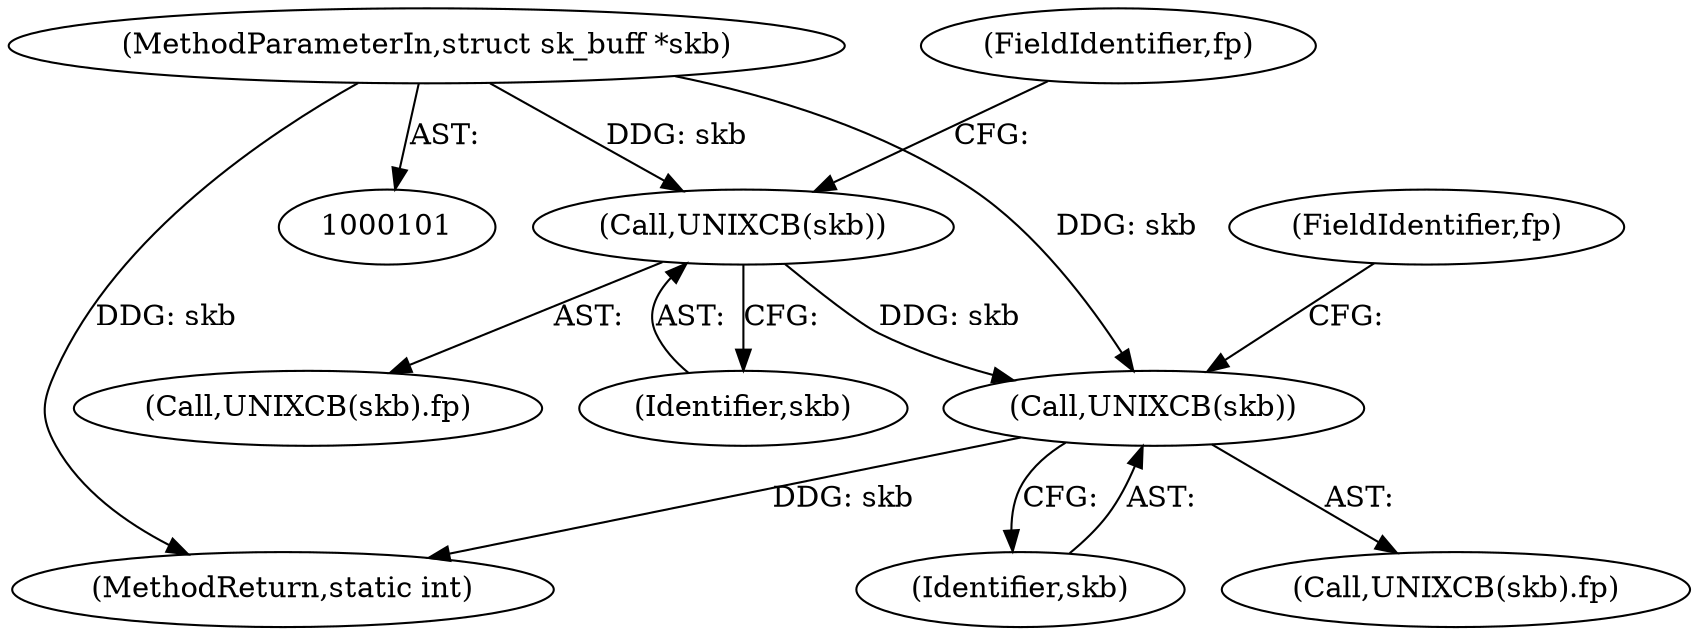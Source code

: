 digraph "0_linux_415e3d3e90ce9e18727e8843ae343eda5a58fad6_2@pointer" {
"1000180" [label="(Call,UNIXCB(skb))"];
"1000170" [label="(Call,UNIXCB(skb))"];
"1000103" [label="(MethodParameterIn,struct sk_buff *skb)"];
"1000182" [label="(FieldIdentifier,fp)"];
"1000179" [label="(Call,UNIXCB(skb).fp)"];
"1000180" [label="(Call,UNIXCB(skb))"];
"1000170" [label="(Call,UNIXCB(skb))"];
"1000171" [label="(Identifier,skb)"];
"1000103" [label="(MethodParameterIn,struct sk_buff *skb)"];
"1000172" [label="(FieldIdentifier,fp)"];
"1000216" [label="(MethodReturn,static int)"];
"1000169" [label="(Call,UNIXCB(skb).fp)"];
"1000181" [label="(Identifier,skb)"];
"1000180" -> "1000179"  [label="AST: "];
"1000180" -> "1000181"  [label="CFG: "];
"1000181" -> "1000180"  [label="AST: "];
"1000182" -> "1000180"  [label="CFG: "];
"1000180" -> "1000216"  [label="DDG: skb"];
"1000170" -> "1000180"  [label="DDG: skb"];
"1000103" -> "1000180"  [label="DDG: skb"];
"1000170" -> "1000169"  [label="AST: "];
"1000170" -> "1000171"  [label="CFG: "];
"1000171" -> "1000170"  [label="AST: "];
"1000172" -> "1000170"  [label="CFG: "];
"1000103" -> "1000170"  [label="DDG: skb"];
"1000103" -> "1000101"  [label="AST: "];
"1000103" -> "1000216"  [label="DDG: skb"];
}
